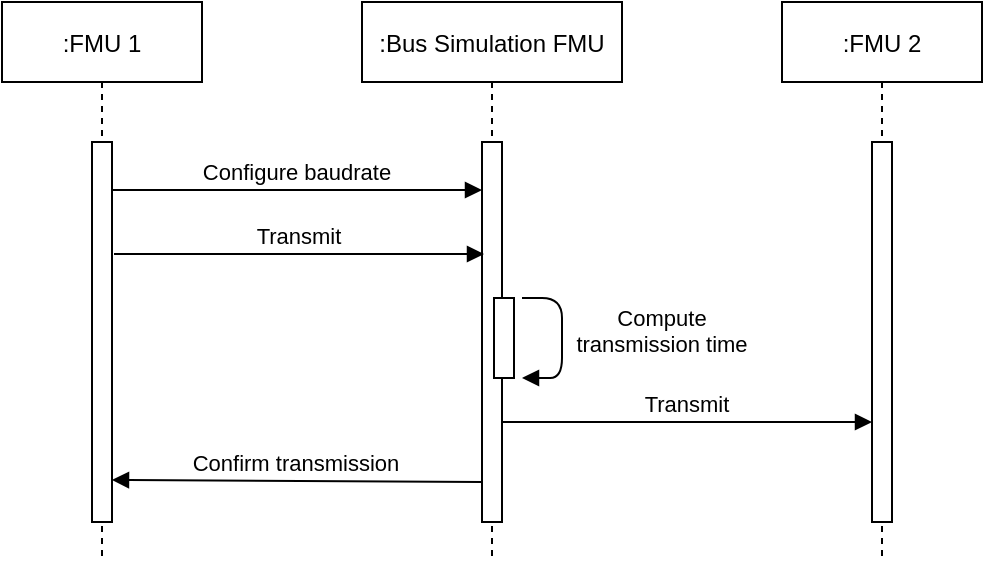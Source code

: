 <mxfile version="20.8.13" type="device"><diagram id="kgpKYQtTHZ0yAKxKKP6v" name="Page-1"><mxGraphModel dx="786" dy="439" grid="1" gridSize="10" guides="1" tooltips="1" connect="1" arrows="1" fold="1" page="1" pageScale="1" pageWidth="850" pageHeight="1100" math="0" shadow="0"><root><mxCell id="0"/><mxCell id="1" parent="0"/><mxCell id="3nuBFxr9cyL0pnOWT2aG-1" value=":FMU 1" style="shape=umlLifeline;perimeter=lifelinePerimeter;container=1;collapsible=0;recursiveResize=0;rounded=0;shadow=0;strokeWidth=1;" parent="1" vertex="1"><mxGeometry x="120" y="80" width="100" height="280" as="geometry"/></mxCell><mxCell id="3nuBFxr9cyL0pnOWT2aG-2" value="" style="points=[];perimeter=orthogonalPerimeter;rounded=0;shadow=0;strokeWidth=1;" parent="3nuBFxr9cyL0pnOWT2aG-1" vertex="1"><mxGeometry x="45" y="70" width="10" height="190" as="geometry"/></mxCell><mxCell id="3nuBFxr9cyL0pnOWT2aG-5" value=":Bus Simulation FMU" style="shape=umlLifeline;perimeter=lifelinePerimeter;container=1;collapsible=0;recursiveResize=0;rounded=0;shadow=0;strokeWidth=1;" parent="1" vertex="1"><mxGeometry x="300" y="80" width="130" height="280" as="geometry"/></mxCell><mxCell id="3nuBFxr9cyL0pnOWT2aG-6" value="" style="points=[];perimeter=orthogonalPerimeter;rounded=0;shadow=0;strokeWidth=1;" parent="3nuBFxr9cyL0pnOWT2aG-5" vertex="1"><mxGeometry x="60" y="70" width="10" height="190" as="geometry"/></mxCell><mxCell id="3nuBFxr9cyL0pnOWT2aG-4" value="" style="points=[];perimeter=orthogonalPerimeter;rounded=0;shadow=0;strokeWidth=1;" parent="3nuBFxr9cyL0pnOWT2aG-5" vertex="1"><mxGeometry x="66" y="148" width="10" height="40" as="geometry"/></mxCell><mxCell id="eGcspzg-jYoVY6njO30K-8" value="Transmit" style="verticalAlign=bottom;endArrow=block;entryX=0;entryY=0;shadow=0;strokeWidth=1;" parent="3nuBFxr9cyL0pnOWT2aG-5" edge="1"><mxGeometry relative="1" as="geometry"><mxPoint x="70" y="210" as="sourcePoint"/><mxPoint x="255" y="210" as="targetPoint"/></mxGeometry></mxCell><mxCell id="3nuBFxr9cyL0pnOWT2aG-8" value="Configure baudrate" style="verticalAlign=bottom;endArrow=block;entryX=0;entryY=0;shadow=0;strokeWidth=1;" parent="1" edge="1"><mxGeometry relative="1" as="geometry"><mxPoint x="175" y="174" as="sourcePoint"/><mxPoint x="360" y="174" as="targetPoint"/></mxGeometry></mxCell><mxCell id="eGcspzg-jYoVY6njO30K-1" value=":FMU 2" style="shape=umlLifeline;perimeter=lifelinePerimeter;container=1;collapsible=0;recursiveResize=0;rounded=0;shadow=0;strokeWidth=1;" parent="1" vertex="1"><mxGeometry x="510" y="80" width="100" height="280" as="geometry"/></mxCell><mxCell id="eGcspzg-jYoVY6njO30K-2" value="" style="points=[];perimeter=orthogonalPerimeter;rounded=0;shadow=0;strokeWidth=1;" parent="eGcspzg-jYoVY6njO30K-1" vertex="1"><mxGeometry x="45" y="70" width="10" height="190" as="geometry"/></mxCell><mxCell id="eGcspzg-jYoVY6njO30K-4" value="Compute&#10;transmission time" style="verticalAlign=bottom;endArrow=block;shadow=0;strokeWidth=1;" parent="1" edge="1"><mxGeometry x="0.3" y="50" relative="1" as="geometry"><mxPoint x="380" y="228" as="sourcePoint"/><mxPoint x="380" y="268" as="targetPoint"/><Array as="points"><mxPoint x="400" y="228"/><mxPoint x="400" y="268"/></Array><mxPoint as="offset"/></mxGeometry></mxCell><mxCell id="Ct78ly6aTw_c9TOjw8sM-1" value="Transmit" style="verticalAlign=bottom;endArrow=block;entryX=0;entryY=0;shadow=0;strokeWidth=1;" parent="1" edge="1"><mxGeometry relative="1" as="geometry"><mxPoint x="176" y="206" as="sourcePoint"/><mxPoint x="361" y="206" as="targetPoint"/></mxGeometry></mxCell><mxCell id="kqQ9_9D2MZ2f3tN_DIBZ-1" value="Confirm transmission" style="verticalAlign=bottom;endArrow=block;shadow=0;strokeWidth=1;" parent="1" edge="1"><mxGeometry x="0.005" relative="1" as="geometry"><mxPoint x="360" y="320" as="sourcePoint"/><mxPoint x="175" y="319" as="targetPoint"/><mxPoint as="offset"/></mxGeometry></mxCell></root></mxGraphModel></diagram></mxfile>